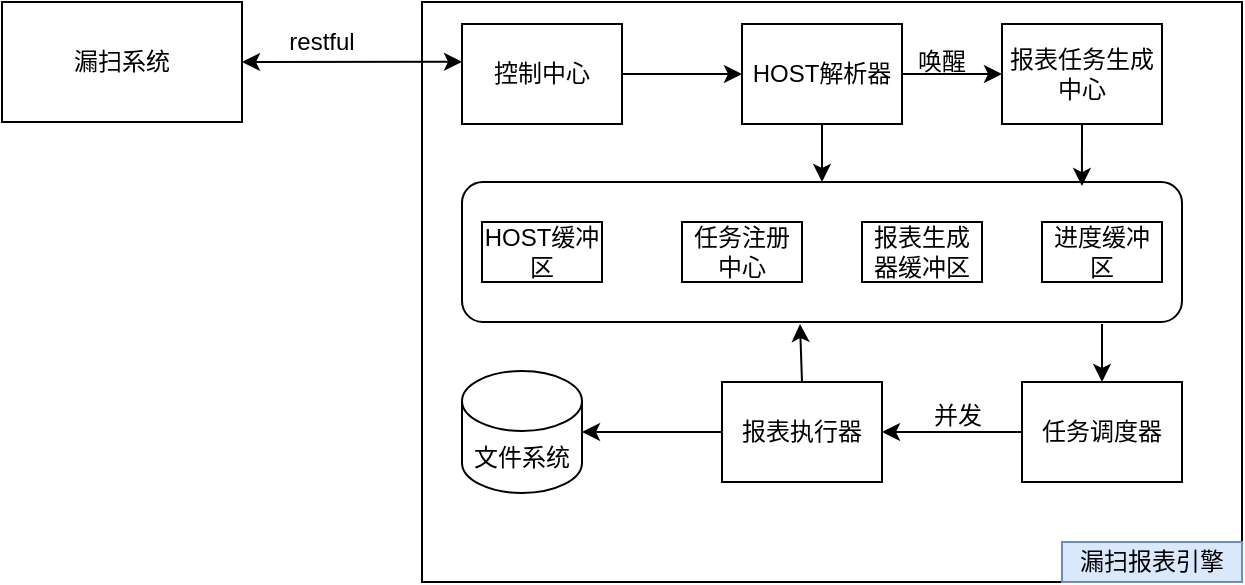 <mxfile version="14.5.1" type="github">
  <diagram id="RpdmwxyfP1reaGXZ1F0F" name="Page-1">
    <mxGraphModel dx="782" dy="435" grid="1" gridSize="10" guides="1" tooltips="1" connect="1" arrows="1" fold="1" page="1" pageScale="1" pageWidth="827" pageHeight="1169" math="0" shadow="0">
      <root>
        <mxCell id="0" />
        <mxCell id="1" parent="0" />
        <mxCell id="I2LBtwbnVFgsr5M465V7-1" value="漏扫系统" style="rounded=0;whiteSpace=wrap;html=1;" vertex="1" parent="1">
          <mxGeometry x="80" y="50" width="120" height="60" as="geometry" />
        </mxCell>
        <mxCell id="I2LBtwbnVFgsr5M465V7-2" value="" style="rounded=0;whiteSpace=wrap;html=1;" vertex="1" parent="1">
          <mxGeometry x="290" y="50" width="410" height="290" as="geometry" />
        </mxCell>
        <mxCell id="I2LBtwbnVFgsr5M465V7-3" value="控制中心" style="rounded=0;whiteSpace=wrap;html=1;" vertex="1" parent="1">
          <mxGeometry x="310" y="61" width="80" height="50" as="geometry" />
        </mxCell>
        <mxCell id="I2LBtwbnVFgsr5M465V7-4" value="" style="rounded=1;whiteSpace=wrap;html=1;" vertex="1" parent="1">
          <mxGeometry x="310" y="140" width="360" height="70" as="geometry" />
        </mxCell>
        <mxCell id="I2LBtwbnVFgsr5M465V7-5" value="" style="endArrow=classic;startArrow=classic;html=1;exitX=1;exitY=0.5;exitDx=0;exitDy=0;entryX=0;entryY=0.378;entryDx=0;entryDy=0;entryPerimeter=0;" edge="1" parent="1" source="I2LBtwbnVFgsr5M465V7-1" target="I2LBtwbnVFgsr5M465V7-3">
          <mxGeometry width="50" height="50" relative="1" as="geometry">
            <mxPoint x="200" y="120" as="sourcePoint" />
            <mxPoint x="250" y="70" as="targetPoint" />
          </mxGeometry>
        </mxCell>
        <mxCell id="I2LBtwbnVFgsr5M465V7-7" value="HOST解析器" style="rounded=0;whiteSpace=wrap;html=1;" vertex="1" parent="1">
          <mxGeometry x="450" y="61" width="80" height="50" as="geometry" />
        </mxCell>
        <mxCell id="I2LBtwbnVFgsr5M465V7-8" value="报表任务生成中心" style="rounded=0;whiteSpace=wrap;html=1;" vertex="1" parent="1">
          <mxGeometry x="580" y="61" width="80" height="50" as="geometry" />
        </mxCell>
        <mxCell id="I2LBtwbnVFgsr5M465V7-10" value="HOST缓冲区" style="rounded=0;whiteSpace=wrap;html=1;" vertex="1" parent="1">
          <mxGeometry x="320" y="160" width="60" height="30" as="geometry" />
        </mxCell>
        <mxCell id="I2LBtwbnVFgsr5M465V7-16" value="任务注册中心" style="rounded=0;whiteSpace=wrap;html=1;" vertex="1" parent="1">
          <mxGeometry x="420" y="160" width="60" height="30" as="geometry" />
        </mxCell>
        <mxCell id="I2LBtwbnVFgsr5M465V7-17" value="报表生成器缓冲区" style="rounded=0;whiteSpace=wrap;html=1;" vertex="1" parent="1">
          <mxGeometry x="510" y="160" width="60" height="30" as="geometry" />
        </mxCell>
        <mxCell id="I2LBtwbnVFgsr5M465V7-19" value="进度缓冲区" style="rounded=0;whiteSpace=wrap;html=1;" vertex="1" parent="1">
          <mxGeometry x="600" y="160" width="60" height="30" as="geometry" />
        </mxCell>
        <mxCell id="I2LBtwbnVFgsr5M465V7-20" value="" style="endArrow=classic;html=1;" edge="1" parent="1" source="I2LBtwbnVFgsr5M465V7-3">
          <mxGeometry width="50" height="50" relative="1" as="geometry">
            <mxPoint x="390" y="136" as="sourcePoint" />
            <mxPoint x="450" y="86" as="targetPoint" />
          </mxGeometry>
        </mxCell>
        <mxCell id="I2LBtwbnVFgsr5M465V7-21" value="" style="endArrow=classic;html=1;exitX=0.5;exitY=1;exitDx=0;exitDy=0;entryX=0.5;entryY=0;entryDx=0;entryDy=0;" edge="1" parent="1" source="I2LBtwbnVFgsr5M465V7-7" target="I2LBtwbnVFgsr5M465V7-4">
          <mxGeometry width="50" height="50" relative="1" as="geometry">
            <mxPoint x="150" y="370" as="sourcePoint" />
            <mxPoint x="200" y="320" as="targetPoint" />
          </mxGeometry>
        </mxCell>
        <mxCell id="I2LBtwbnVFgsr5M465V7-22" value="restful" style="text;html=1;strokeColor=none;fillColor=none;align=center;verticalAlign=middle;whiteSpace=wrap;rounded=0;" vertex="1" parent="1">
          <mxGeometry x="220" y="60" width="40" height="20" as="geometry" />
        </mxCell>
        <mxCell id="I2LBtwbnVFgsr5M465V7-23" value="" style="endArrow=classic;html=1;exitX=1;exitY=0.5;exitDx=0;exitDy=0;entryX=0;entryY=0.5;entryDx=0;entryDy=0;" edge="1" parent="1" source="I2LBtwbnVFgsr5M465V7-7" target="I2LBtwbnVFgsr5M465V7-8">
          <mxGeometry width="50" height="50" relative="1" as="geometry">
            <mxPoint x="530" y="130" as="sourcePoint" />
            <mxPoint x="580" y="80" as="targetPoint" />
          </mxGeometry>
        </mxCell>
        <mxCell id="I2LBtwbnVFgsr5M465V7-24" value="唤醒" style="text;html=1;strokeColor=none;fillColor=none;align=center;verticalAlign=middle;whiteSpace=wrap;rounded=0;" vertex="1" parent="1">
          <mxGeometry x="530" y="70" width="40" height="20" as="geometry" />
        </mxCell>
        <mxCell id="I2LBtwbnVFgsr5M465V7-25" value="" style="endArrow=classic;html=1;exitX=0.5;exitY=1;exitDx=0;exitDy=0;entryX=0.861;entryY=0.029;entryDx=0;entryDy=0;entryPerimeter=0;" edge="1" parent="1" source="I2LBtwbnVFgsr5M465V7-8" target="I2LBtwbnVFgsr5M465V7-4">
          <mxGeometry width="50" height="50" relative="1" as="geometry">
            <mxPoint x="620" y="160" as="sourcePoint" />
            <mxPoint x="670" y="110" as="targetPoint" />
          </mxGeometry>
        </mxCell>
        <mxCell id="I2LBtwbnVFgsr5M465V7-26" value="任务调度器" style="rounded=0;whiteSpace=wrap;html=1;" vertex="1" parent="1">
          <mxGeometry x="590" y="240" width="80" height="50" as="geometry" />
        </mxCell>
        <mxCell id="I2LBtwbnVFgsr5M465V7-28" value="" style="endArrow=classic;html=1;entryX=0.5;entryY=0;entryDx=0;entryDy=0;" edge="1" parent="1" target="I2LBtwbnVFgsr5M465V7-26">
          <mxGeometry width="50" height="50" relative="1" as="geometry">
            <mxPoint x="630" y="211" as="sourcePoint" />
            <mxPoint x="470" y="280" as="targetPoint" />
          </mxGeometry>
        </mxCell>
        <mxCell id="I2LBtwbnVFgsr5M465V7-29" value="报表执行器" style="rounded=0;whiteSpace=wrap;html=1;" vertex="1" parent="1">
          <mxGeometry x="440" y="240" width="80" height="50" as="geometry" />
        </mxCell>
        <mxCell id="I2LBtwbnVFgsr5M465V7-30" value="" style="endArrow=classic;html=1;entryX=1;entryY=0.5;entryDx=0;entryDy=0;exitX=0;exitY=0.5;exitDx=0;exitDy=0;" edge="1" parent="1" source="I2LBtwbnVFgsr5M465V7-26" target="I2LBtwbnVFgsr5M465V7-29">
          <mxGeometry width="50" height="50" relative="1" as="geometry">
            <mxPoint x="550" y="310" as="sourcePoint" />
            <mxPoint x="600" y="260" as="targetPoint" />
          </mxGeometry>
        </mxCell>
        <mxCell id="I2LBtwbnVFgsr5M465V7-31" value="并发" style="text;html=1;strokeColor=none;fillColor=none;align=center;verticalAlign=middle;whiteSpace=wrap;rounded=0;" vertex="1" parent="1">
          <mxGeometry x="538" y="247" width="40" height="20" as="geometry" />
        </mxCell>
        <mxCell id="I2LBtwbnVFgsr5M465V7-32" value="文件系统" style="shape=cylinder3;whiteSpace=wrap;html=1;boundedLbl=1;backgroundOutline=1;size=15;" vertex="1" parent="1">
          <mxGeometry x="310" y="234.5" width="60" height="61" as="geometry" />
        </mxCell>
        <mxCell id="I2LBtwbnVFgsr5M465V7-33" value="" style="endArrow=classic;html=1;exitX=0.5;exitY=0;exitDx=0;exitDy=0;" edge="1" parent="1" source="I2LBtwbnVFgsr5M465V7-29">
          <mxGeometry width="50" height="50" relative="1" as="geometry">
            <mxPoint x="480" y="270" as="sourcePoint" />
            <mxPoint x="479" y="211" as="targetPoint" />
          </mxGeometry>
        </mxCell>
        <mxCell id="I2LBtwbnVFgsr5M465V7-34" value="" style="endArrow=classic;html=1;exitX=0;exitY=0.5;exitDx=0;exitDy=0;entryX=1;entryY=0.5;entryDx=0;entryDy=0;entryPerimeter=0;" edge="1" parent="1" source="I2LBtwbnVFgsr5M465V7-29" target="I2LBtwbnVFgsr5M465V7-32">
          <mxGeometry width="50" height="50" relative="1" as="geometry">
            <mxPoint x="430" y="350" as="sourcePoint" />
            <mxPoint x="480" y="300" as="targetPoint" />
          </mxGeometry>
        </mxCell>
        <mxCell id="I2LBtwbnVFgsr5M465V7-35" value="漏扫报表引擎" style="text;html=1;strokeColor=#6c8ebf;fillColor=#dae8fc;align=center;verticalAlign=middle;whiteSpace=wrap;rounded=0;" vertex="1" parent="1">
          <mxGeometry x="610" y="320" width="90" height="20" as="geometry" />
        </mxCell>
      </root>
    </mxGraphModel>
  </diagram>
</mxfile>
